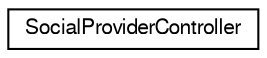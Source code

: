 digraph G
{
  edge [fontname="FreeSans",fontsize="10",labelfontname="FreeSans",labelfontsize="10"];
  node [fontname="FreeSans",fontsize="10",shape=record];
  rankdir=LR;
  Node1 [label="SocialProviderController",height=0.2,width=0.4,color="black", fillcolor="white", style="filled",URL="$d1/d4e/classcom_1_1scoreloop_1_1client_1_1android_1_1core_1_1controller_1_1_social_provider_controller.html"];
}
